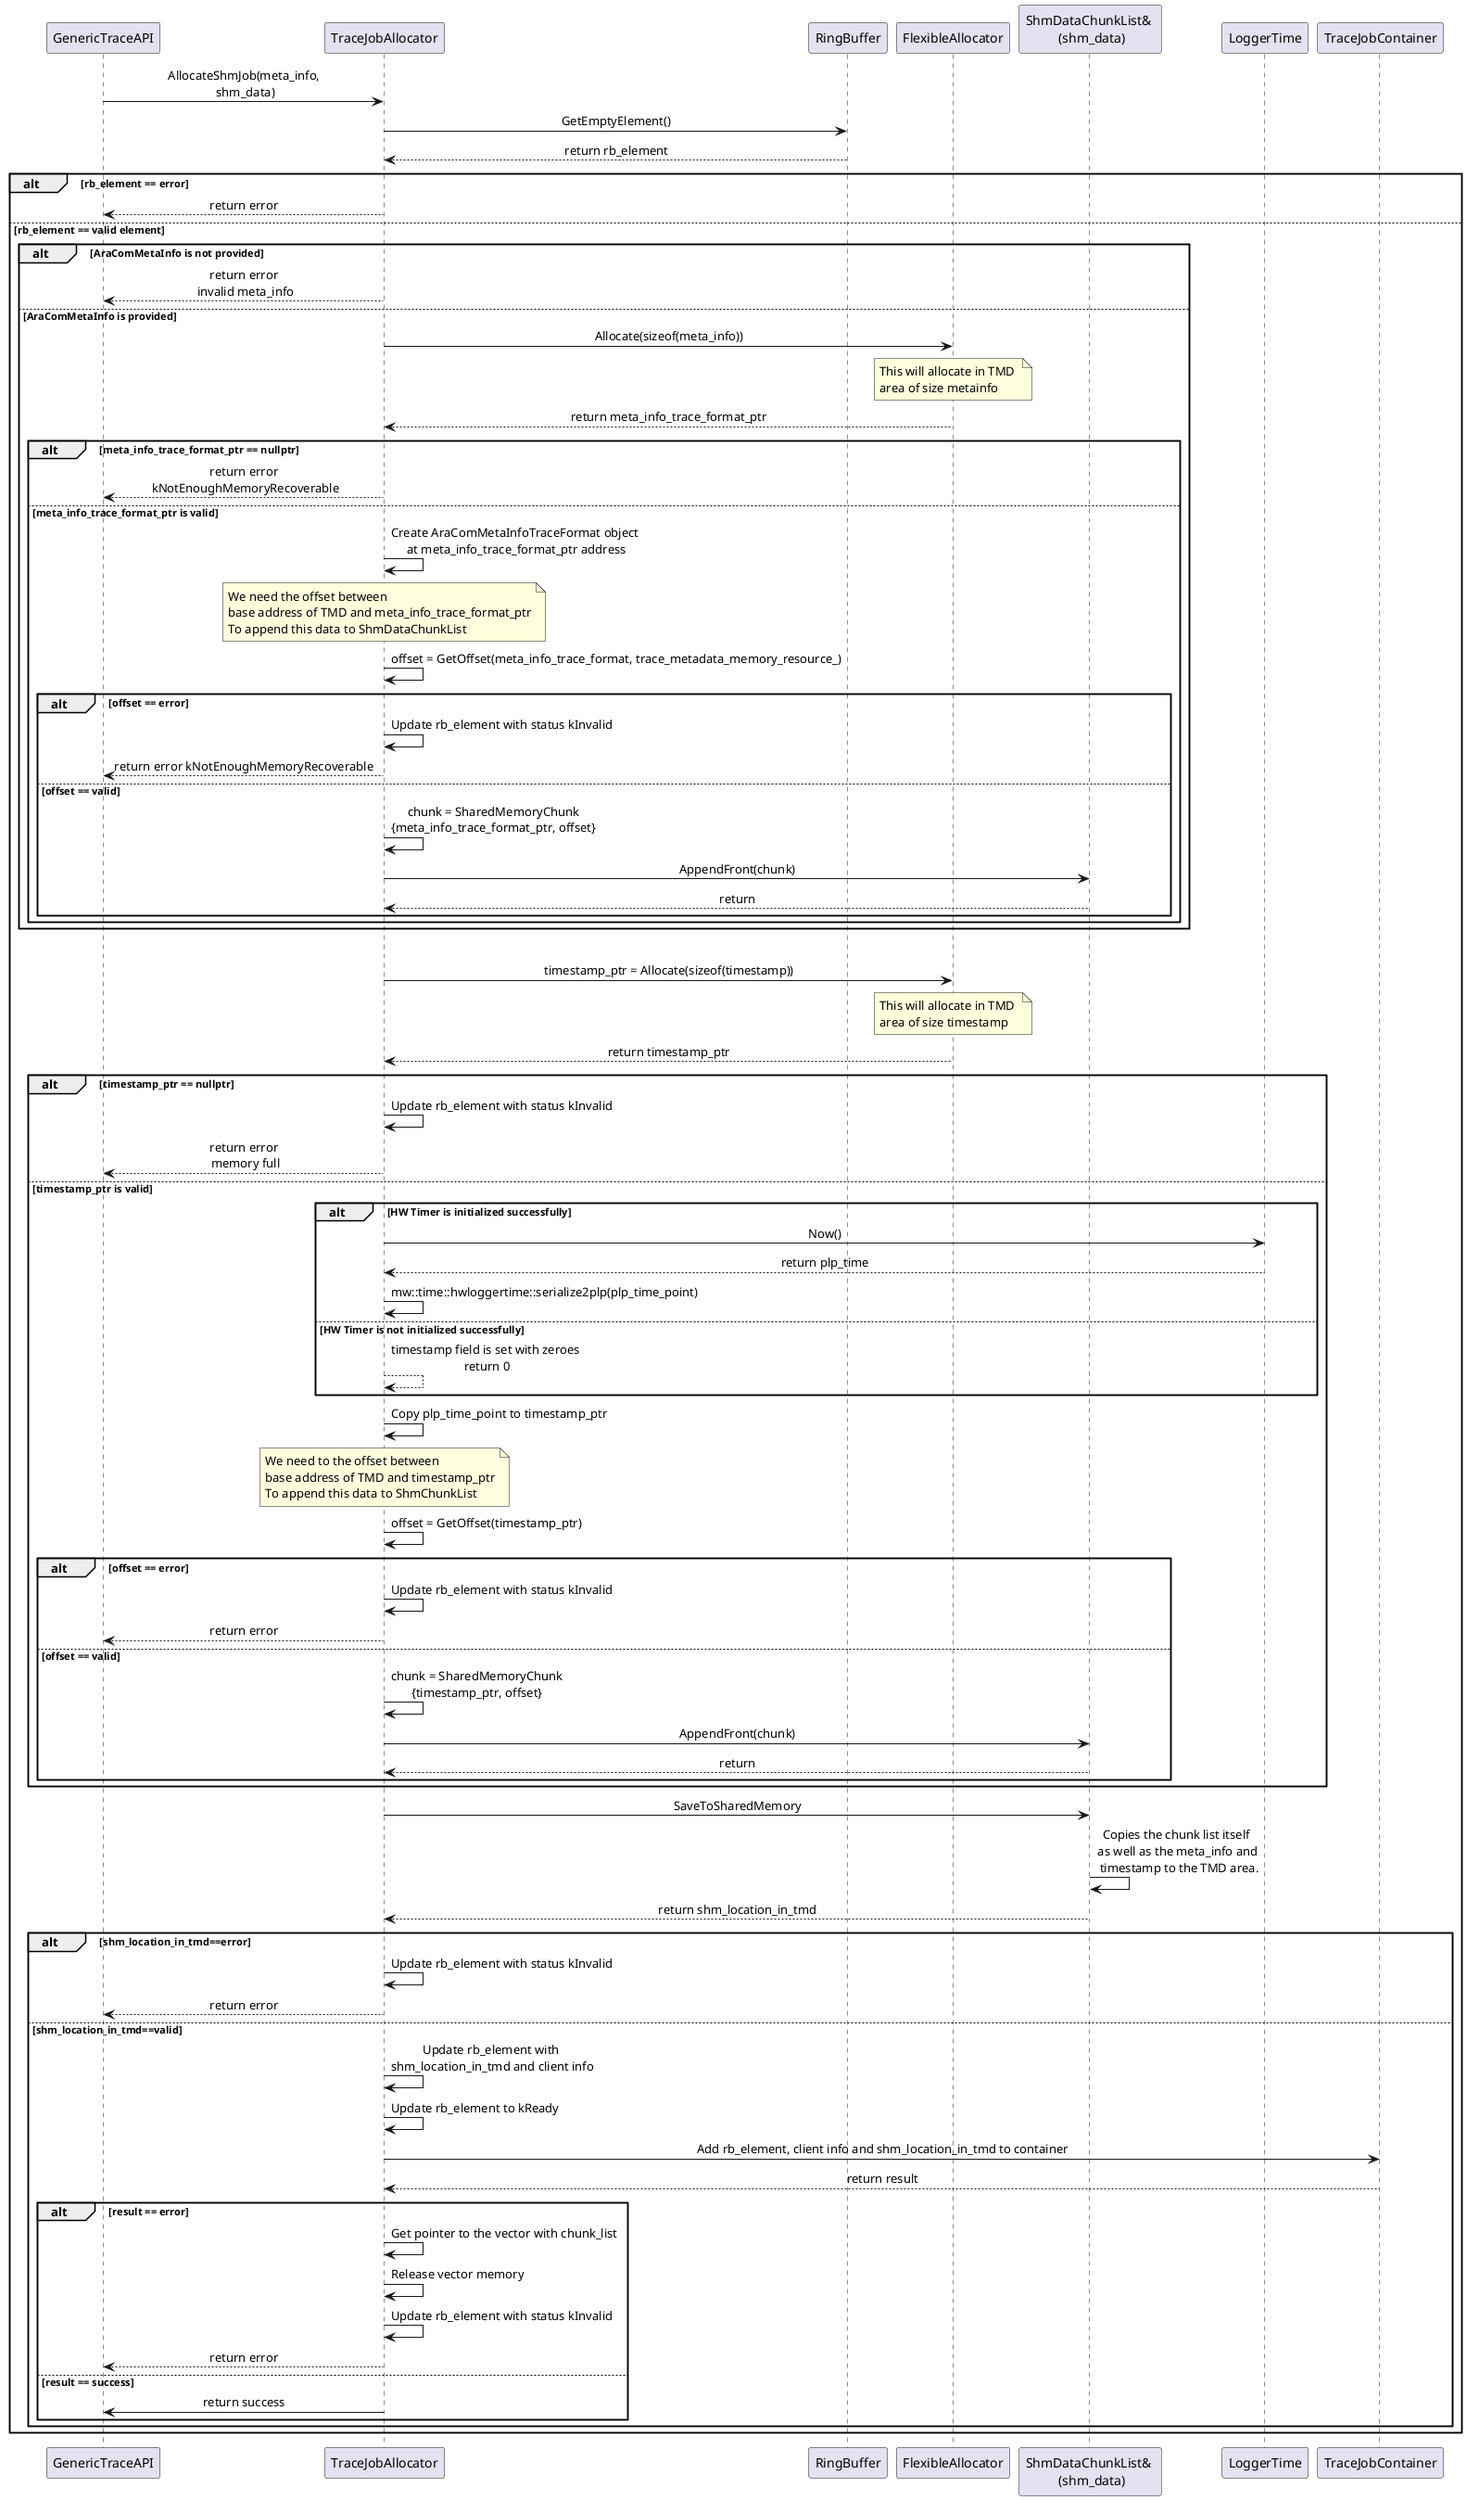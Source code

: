 @startuml trace_library_usage_sequence
skinparam sequenceMessageAlign center
participant GenericTraceAPI
participant TraceJobAllocator
participant RingBuffer
participant FlexibleAllocator
participant ShmChunkList as "ShmDataChunkList& \n (shm_data)"  

GenericTraceAPI -> TraceJobAllocator: AllocateShmJob(meta_info,\n shm_data)
TraceJobAllocator -> RingBuffer: GetEmptyElement()
RingBuffer --> TraceJobAllocator: return rb_element
alt rb_element == error
    TraceJobAllocator --> GenericTraceAPI: return error 
else rb_element == valid element
    
    alt AraComMetaInfo is not provided
        TraceJobAllocator --> GenericTraceAPI: return error\n invalid meta_info
    else AraComMetaInfo is provided
        /' Allocate MetaInfo '/
        TraceJobAllocator -> FlexibleAllocator: Allocate(sizeof(meta_info))
        note over FlexibleAllocator
        This will allocate in TMD 
        area of size metainfo
        endnote
        FlexibleAllocator --> TraceJobAllocator: return meta_info_trace_format_ptr
        alt meta_info_trace_format_ptr == nullptr
            TraceJobAllocator --> GenericTraceAPI: return error\n kNotEnoughMemoryRecoverable
        else meta_info_trace_format_ptr is valid
            TraceJobAllocator -> TraceJobAllocator: Create AraComMetaInfoTraceFormat object\n at meta_info_trace_format_ptr address
            note over TraceJobAllocator
            We need the offset between 
            base address of TMD and meta_info_trace_format_ptr
            To append this data to ShmDataChunkList
            endnote
            TraceJobAllocator -> TraceJobAllocator: offset = GetOffset(meta_info_trace_format, trace_metadata_memory_resource_)
            alt offset == error
                TraceJobAllocator -> TraceJobAllocator: Update rb_element with status kInvalid
                TraceJobAllocator --> GenericTraceAPI: return error kNotEnoughMemoryRecoverable
            else offset == valid
                TraceJobAllocator -> TraceJobAllocator: chunk = SharedMemoryChunk\n{meta_info_trace_format_ptr, offset}
                TraceJobAllocator -> ShmChunkList: AppendFront(chunk)
                ShmChunkList --> TraceJobAllocator: return
            end
        end
    end

    |||

    /' Allocate Timestamp '/
    TraceJobAllocator -> FlexibleAllocator: timestamp_ptr = Allocate(sizeof(timestamp))
    note over FlexibleAllocator
    This will allocate in TMD 
    area of size timestamp
    endnote
    FlexibleAllocator --> TraceJobAllocator: return timestamp_ptr
    alt timestamp_ptr == nullptr
        TraceJobAllocator -> TraceJobAllocator: Update rb_element with status kInvalid
        TraceJobAllocator --> GenericTraceAPI: return error\n memory full
    else timestamp_ptr is valid
        alt HW Timer is initialized successfully
            TraceJobAllocator -> LoggerTime: Now()
            LoggerTime --> TraceJobAllocator: return plp_time
            TraceJobAllocator -> TraceJobAllocator: mw::time::hwloggertime::serialize2plp(plp_time_point) 
        else HW Timer is not initialized successfully
            TraceJobAllocator --> TraceJobAllocator: timestamp field is set with zeroes\n return 0
        end
        TraceJobAllocator -> TraceJobAllocator: Copy plp_time_point to timestamp_ptr
        note over TraceJobAllocator
        We need to the offset between 
        base address of TMD and timestamp_ptr
        To append this data to ShmChunkList
        endnote
        TraceJobAllocator -> TraceJobAllocator: offset = GetOffset(timestamp_ptr)
        alt offset == error
            TraceJobAllocator -> TraceJobAllocator: Update rb_element with status kInvalid
            TraceJobAllocator --> GenericTraceAPI: return error
        else offset == valid
            TraceJobAllocator -> TraceJobAllocator: chunk = SharedMemoryChunk\n{timestamp_ptr, offset}
            TraceJobAllocator -> ShmChunkList: AppendFront(chunk)
            ShmChunkList --> TraceJobAllocator: return
        end
    end

    TraceJobAllocator -> ShmChunkList: SaveToSharedMemory
    ShmChunkList -> ShmChunkList: Copies the chunk list itself \nas well as the meta_info and\n timestamp to the TMD area. 
    ShmChunkList --> TraceJobAllocator: return shm_location_in_tmd
    alt shm_location_in_tmd==error
        TraceJobAllocator -> TraceJobAllocator: Update rb_element with status kInvalid
        TraceJobAllocator --> GenericTraceAPI: return error
    else shm_location_in_tmd==valid
        TraceJobAllocator -> TraceJobAllocator: Update rb_element with \nshm_location_in_tmd and client info
        TraceJobAllocator -> TraceJobAllocator: Update rb_element to kReady
        TraceJobAllocator -> TraceJobContainer: Add rb_element, client info and shm_location_in_tmd to container
        TraceJobContainer --> TraceJobAllocator: return result
        alt result == error
            TraceJobAllocator -> TraceJobAllocator: Get pointer to the vector with chunk_list
            TraceJobAllocator -> TraceJobAllocator: Release vector memory
            TraceJobAllocator -> TraceJobAllocator: Update rb_element with status kInvalid
            TraceJobAllocator --> GenericTraceAPI: return error
        else result == success
            TraceJobAllocator -> GenericTraceAPI: return success
        end
    end
end

@enduml

